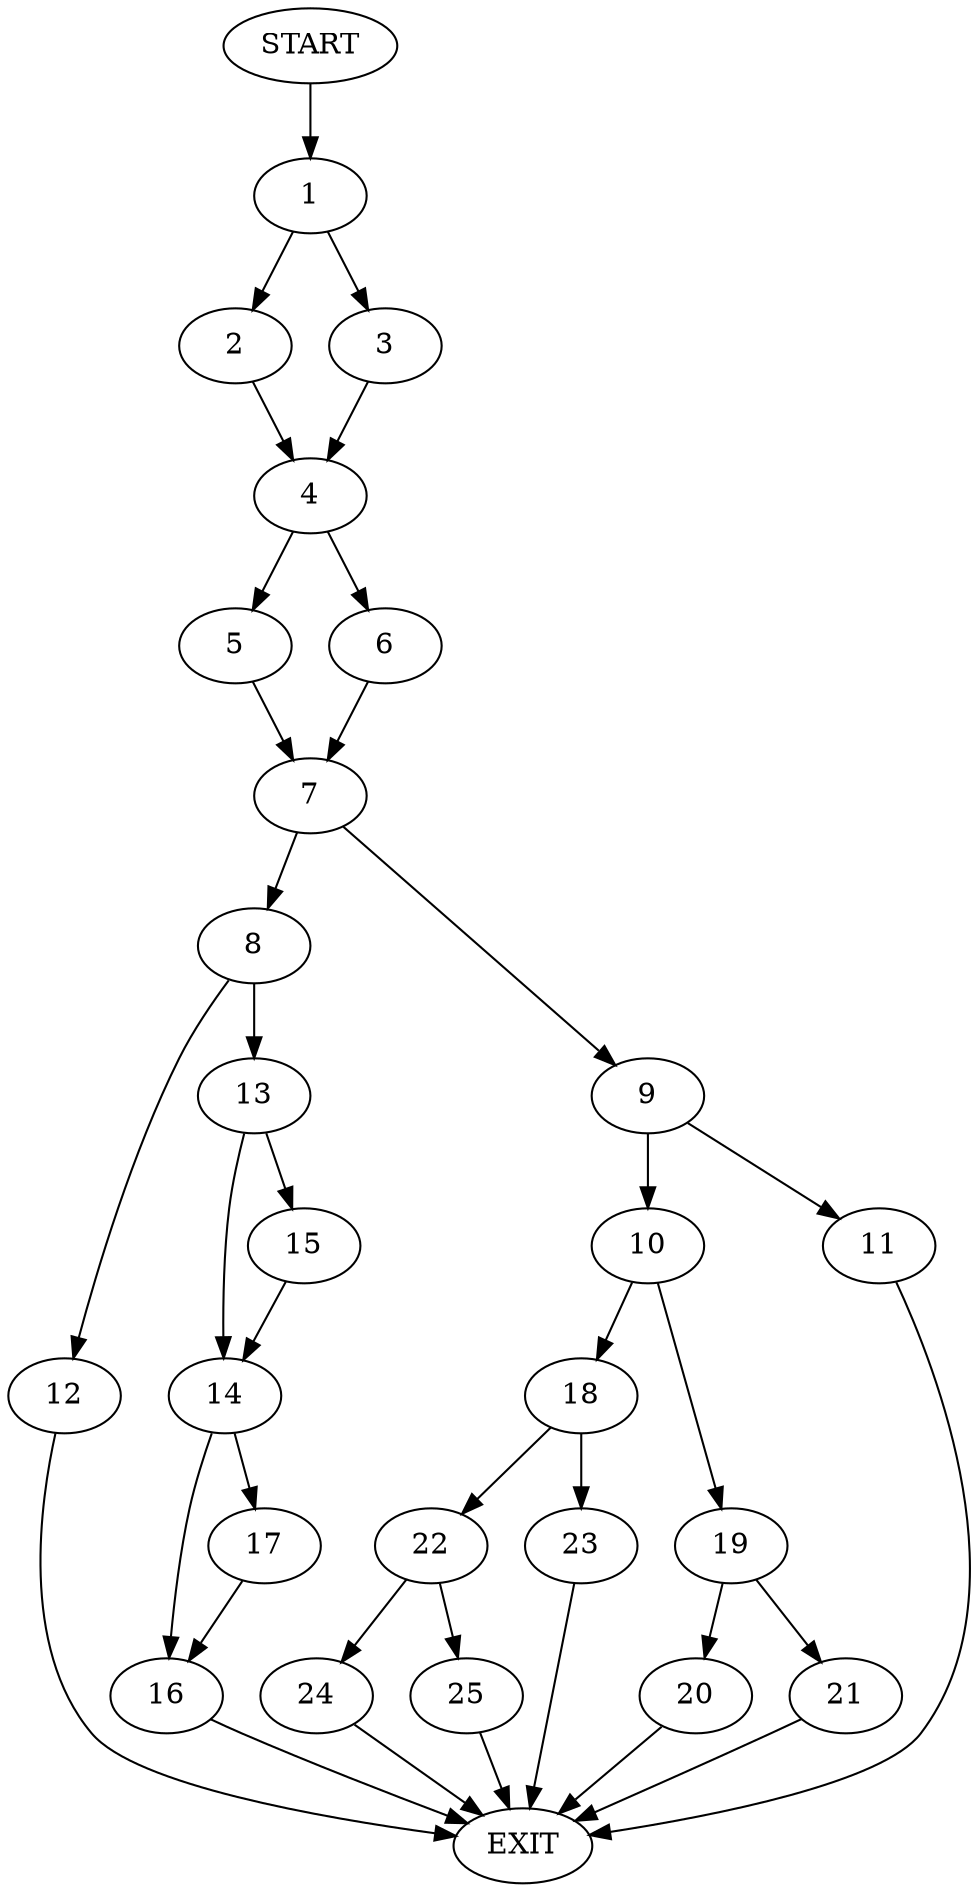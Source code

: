 digraph {
0 [label="START"]
26 [label="EXIT"]
0 -> 1
1 -> 2
1 -> 3
3 -> 4
2 -> 4
4 -> 5
4 -> 6
5 -> 7
6 -> 7
7 -> 8
7 -> 9
9 -> 10
9 -> 11
8 -> 12
8 -> 13
12 -> 26
13 -> 14
13 -> 15
14 -> 16
14 -> 17
15 -> 14
17 -> 16
16 -> 26
10 -> 18
10 -> 19
11 -> 26
19 -> 20
19 -> 21
18 -> 22
18 -> 23
20 -> 26
21 -> 26
23 -> 26
22 -> 24
22 -> 25
25 -> 26
24 -> 26
}
